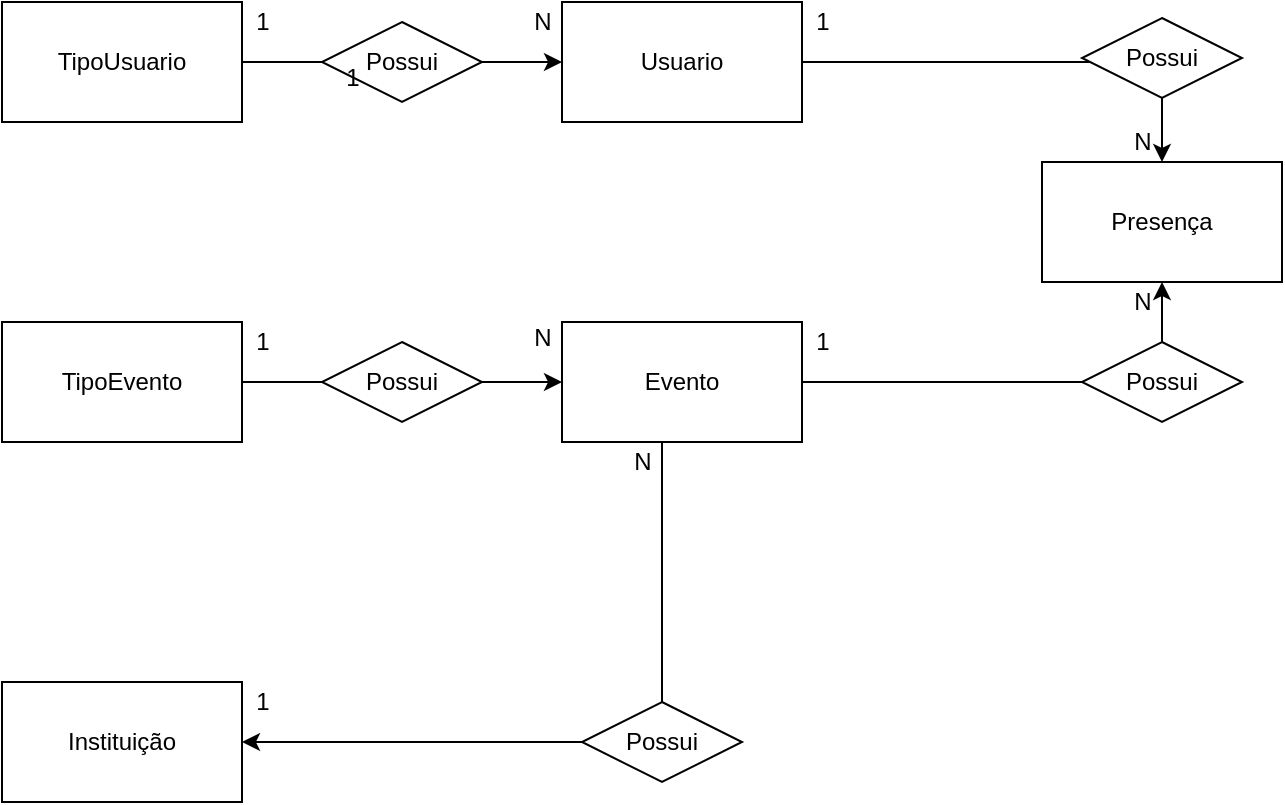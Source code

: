 <mxfile version="12.6.5" type="device"><diagram id="cH82o91oecxiOCXbFwSd" name="Page-1"><mxGraphModel dx="1038" dy="531" grid="1" gridSize="10" guides="1" tooltips="1" connect="1" arrows="1" fold="1" page="1" pageScale="1" pageWidth="827" pageHeight="1169" math="0" shadow="0"><root><mxCell id="0"/><mxCell id="1" parent="0"/><mxCell id="Lo-RnQqQIOCUV3ohyJBY-15" style="edgeStyle=orthogonalEdgeStyle;rounded=0;orthogonalLoop=1;jettySize=auto;html=1;" edge="1" parent="1" source="Lo-RnQqQIOCUV3ohyJBY-1" target="Lo-RnQqQIOCUV3ohyJBY-4"><mxGeometry relative="1" as="geometry"/></mxCell><mxCell id="Lo-RnQqQIOCUV3ohyJBY-1" value="TipoUsuario" style="rounded=0;whiteSpace=wrap;html=1;" vertex="1" parent="1"><mxGeometry x="40" y="40" width="120" height="60" as="geometry"/></mxCell><mxCell id="Lo-RnQqQIOCUV3ohyJBY-19" style="edgeStyle=orthogonalEdgeStyle;rounded=0;orthogonalLoop=1;jettySize=auto;html=1;entryX=0;entryY=0.5;entryDx=0;entryDy=0;" edge="1" parent="1" source="Lo-RnQqQIOCUV3ohyJBY-2" target="Lo-RnQqQIOCUV3ohyJBY-6"><mxGeometry relative="1" as="geometry"/></mxCell><mxCell id="Lo-RnQqQIOCUV3ohyJBY-2" value="TipoEvento" style="rounded=0;whiteSpace=wrap;html=1;" vertex="1" parent="1"><mxGeometry x="40" y="200" width="120" height="60" as="geometry"/></mxCell><mxCell id="Lo-RnQqQIOCUV3ohyJBY-3" value="Instituição" style="rounded=0;whiteSpace=wrap;html=1;" vertex="1" parent="1"><mxGeometry x="40" y="380" width="120" height="60" as="geometry"/></mxCell><mxCell id="Lo-RnQqQIOCUV3ohyJBY-35" style="edgeStyle=orthogonalEdgeStyle;rounded=0;orthogonalLoop=1;jettySize=auto;html=1;entryX=0.5;entryY=0;entryDx=0;entryDy=0;" edge="1" parent="1" source="Lo-RnQqQIOCUV3ohyJBY-4" target="Lo-RnQqQIOCUV3ohyJBY-5"><mxGeometry relative="1" as="geometry"/></mxCell><mxCell id="Lo-RnQqQIOCUV3ohyJBY-4" value="Usuario" style="rounded=0;whiteSpace=wrap;html=1;" vertex="1" parent="1"><mxGeometry x="320" y="40" width="120" height="60" as="geometry"/></mxCell><mxCell id="Lo-RnQqQIOCUV3ohyJBY-5" value="Presença" style="rounded=0;whiteSpace=wrap;html=1;" vertex="1" parent="1"><mxGeometry x="560" y="120" width="120" height="60" as="geometry"/></mxCell><mxCell id="Lo-RnQqQIOCUV3ohyJBY-17" style="edgeStyle=orthogonalEdgeStyle;rounded=0;orthogonalLoop=1;jettySize=auto;html=1;entryX=0.5;entryY=1;entryDx=0;entryDy=0;" edge="1" parent="1" source="Lo-RnQqQIOCUV3ohyJBY-6" target="Lo-RnQqQIOCUV3ohyJBY-5"><mxGeometry relative="1" as="geometry"/></mxCell><mxCell id="Lo-RnQqQIOCUV3ohyJBY-18" style="edgeStyle=orthogonalEdgeStyle;rounded=0;orthogonalLoop=1;jettySize=auto;html=1;entryX=1;entryY=0.5;entryDx=0;entryDy=0;" edge="1" parent="1" source="Lo-RnQqQIOCUV3ohyJBY-6" target="Lo-RnQqQIOCUV3ohyJBY-3"><mxGeometry relative="1" as="geometry"><Array as="points"><mxPoint x="370" y="410"/></Array></mxGeometry></mxCell><mxCell id="Lo-RnQqQIOCUV3ohyJBY-6" value="Evento" style="rounded=0;whiteSpace=wrap;html=1;" vertex="1" parent="1"><mxGeometry x="320" y="200" width="120" height="60" as="geometry"/></mxCell><mxCell id="Lo-RnQqQIOCUV3ohyJBY-7" value="&lt;span style=&quot;white-space: normal&quot;&gt;Possui&lt;/span&gt;" style="rhombus;whiteSpace=wrap;html=1;" vertex="1" parent="1"><mxGeometry x="580" y="210" width="80" height="40" as="geometry"/></mxCell><mxCell id="Lo-RnQqQIOCUV3ohyJBY-10" value="&lt;span style=&quot;white-space: normal&quot;&gt;Possui&lt;/span&gt;" style="rhombus;whiteSpace=wrap;html=1;" vertex="1" parent="1"><mxGeometry x="200" y="50" width="80" height="40" as="geometry"/></mxCell><mxCell id="Lo-RnQqQIOCUV3ohyJBY-11" value="&lt;span style=&quot;white-space: normal&quot;&gt;Possui&lt;/span&gt;" style="rhombus;whiteSpace=wrap;html=1;" vertex="1" parent="1"><mxGeometry x="200" y="210" width="80" height="40" as="geometry"/></mxCell><mxCell id="Lo-RnQqQIOCUV3ohyJBY-12" value="&lt;span style=&quot;white-space: normal&quot;&gt;Possui&lt;/span&gt;" style="rhombus;whiteSpace=wrap;html=1;" vertex="1" parent="1"><mxGeometry x="330" y="390" width="80" height="40" as="geometry"/></mxCell><mxCell id="Lo-RnQqQIOCUV3ohyJBY-23" value="1" style="text;html=1;align=center;verticalAlign=middle;resizable=0;points=[];autosize=1;" vertex="1" parent="1"><mxGeometry x="160" y="200" width="20" height="20" as="geometry"/></mxCell><mxCell id="Lo-RnQqQIOCUV3ohyJBY-24" value="N" style="text;html=1;align=center;verticalAlign=middle;resizable=0;points=[];autosize=1;" vertex="1" parent="1"><mxGeometry x="300" y="198" width="20" height="20" as="geometry"/></mxCell><mxCell id="Lo-RnQqQIOCUV3ohyJBY-25" value="&lt;span style=&quot;color: rgba(0 , 0 , 0 , 0) ; font-family: monospace ; font-size: 0px&quot;&gt;N&lt;/span&gt;" style="text;html=1;align=center;verticalAlign=middle;resizable=0;points=[];autosize=1;" vertex="1" parent="1"><mxGeometry x="300" y="40" width="20" height="20" as="geometry"/></mxCell><mxCell id="Lo-RnQqQIOCUV3ohyJBY-26" value="N" style="text;html=1;align=center;verticalAlign=middle;resizable=0;points=[];autosize=1;" vertex="1" parent="1"><mxGeometry x="350" y="260" width="20" height="20" as="geometry"/></mxCell><mxCell id="Lo-RnQqQIOCUV3ohyJBY-28" value="1" style="text;html=1;align=center;verticalAlign=middle;resizable=0;points=[];autosize=1;" vertex="1" parent="1"><mxGeometry x="205" y="68" width="20" height="20" as="geometry"/></mxCell><mxCell id="Lo-RnQqQIOCUV3ohyJBY-29" value="1" style="text;html=1;align=center;verticalAlign=middle;resizable=0;points=[];autosize=1;" vertex="1" parent="1"><mxGeometry x="440" y="40" width="20" height="20" as="geometry"/></mxCell><mxCell id="Lo-RnQqQIOCUV3ohyJBY-30" value="1" style="text;html=1;align=center;verticalAlign=middle;resizable=0;points=[];autosize=1;" vertex="1" parent="1"><mxGeometry x="160" y="380" width="20" height="20" as="geometry"/></mxCell><mxCell id="Lo-RnQqQIOCUV3ohyJBY-31" value="N" style="text;html=1;align=center;verticalAlign=middle;resizable=0;points=[];autosize=1;" vertex="1" parent="1"><mxGeometry x="600" y="100" width="20" height="20" as="geometry"/></mxCell><mxCell id="Lo-RnQqQIOCUV3ohyJBY-8" value="Possui" style="rhombus;whiteSpace=wrap;html=1;" vertex="1" parent="1"><mxGeometry x="580" y="48" width="80" height="40" as="geometry"/></mxCell><mxCell id="Lo-RnQqQIOCUV3ohyJBY-37" value="1" style="text;html=1;align=center;verticalAlign=middle;resizable=0;points=[];autosize=1;" vertex="1" parent="1"><mxGeometry x="160" y="40" width="20" height="20" as="geometry"/></mxCell><mxCell id="Lo-RnQqQIOCUV3ohyJBY-39" value="1" style="text;html=1;align=center;verticalAlign=middle;resizable=0;points=[];autosize=1;" vertex="1" parent="1"><mxGeometry x="440" y="200" width="20" height="20" as="geometry"/></mxCell><mxCell id="Lo-RnQqQIOCUV3ohyJBY-40" value="N" style="text;html=1;align=center;verticalAlign=middle;resizable=0;points=[];autosize=1;" vertex="1" parent="1"><mxGeometry x="600" y="180" width="20" height="20" as="geometry"/></mxCell><mxCell id="Lo-RnQqQIOCUV3ohyJBY-41" value="N" style="text;html=1;align=center;verticalAlign=middle;resizable=0;points=[];autosize=1;" vertex="1" parent="1"><mxGeometry x="300" y="40" width="20" height="20" as="geometry"/></mxCell></root></mxGraphModel></diagram></mxfile>